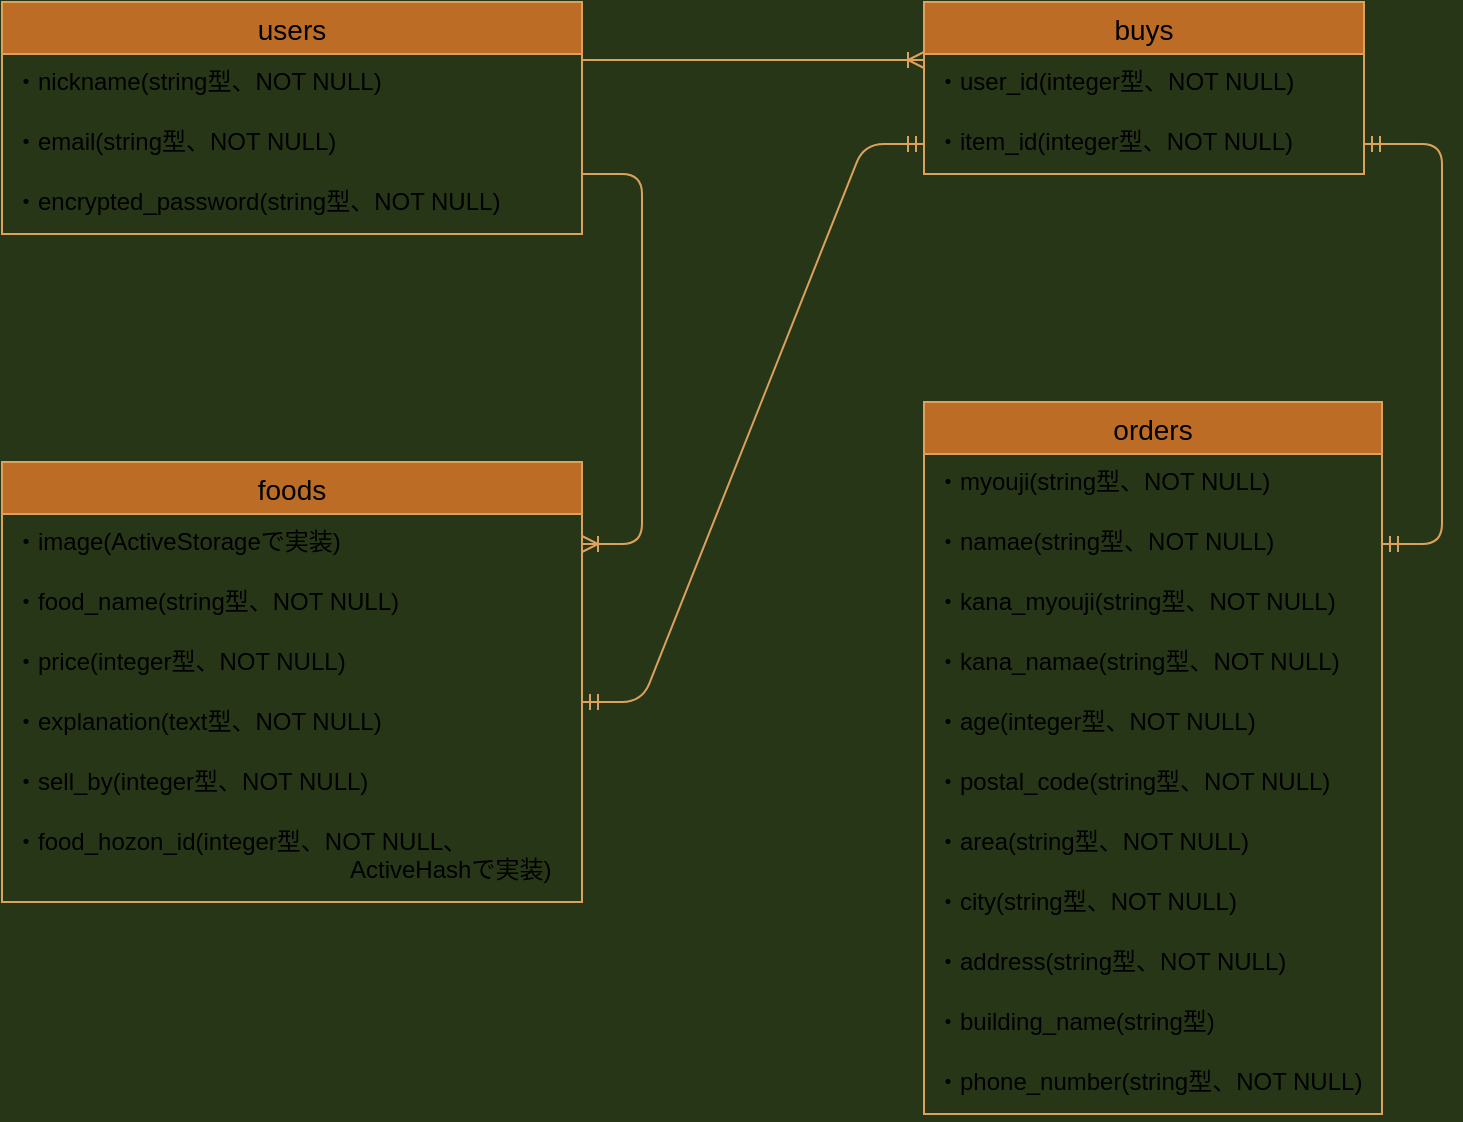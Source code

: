 <mxfile>
    <diagram id="HJkAMPZLy9hm1Synig9C" name="ページ1">
        <mxGraphModel dx="728" dy="576" grid="1" gridSize="10" guides="1" tooltips="1" connect="1" arrows="1" fold="1" page="1" pageScale="1" pageWidth="827" pageHeight="1169" background="#283618" math="0" shadow="0">
            <root>
                <mxCell id="0"/>
                <mxCell id="1" parent="0"/>
                <mxCell id="6" value="users" style="swimlane;fontStyle=0;childLayout=stackLayout;horizontal=1;startSize=26;horizontalStack=0;resizeParent=1;resizeParentMax=0;resizeLast=0;collapsible=1;marginBottom=0;align=center;fontSize=14;rounded=0;sketch=0;strokeColor=#DDA15E;fillColor=#BC6C25;" parent="1" vertex="1">
                    <mxGeometry x="20" y="40" width="290" height="116" as="geometry"/>
                </mxCell>
                <mxCell id="8" value="・nickname(string型、NOT NULL)" style="text;strokeColor=none;fillColor=none;spacingLeft=4;spacingRight=4;overflow=hidden;rotatable=0;points=[[0,0.5],[1,0.5]];portConstraint=eastwest;fontSize=12;" parent="6" vertex="1">
                    <mxGeometry y="26" width="290" height="30" as="geometry"/>
                </mxCell>
                <mxCell id="9" value="・email(string型、NOT NULL)" style="text;strokeColor=none;fillColor=none;spacingLeft=4;spacingRight=4;overflow=hidden;rotatable=0;points=[[0,0.5],[1,0.5]];portConstraint=eastwest;fontSize=12;" parent="6" vertex="1">
                    <mxGeometry y="56" width="290" height="30" as="geometry"/>
                </mxCell>
                <mxCell id="10" value="・encrypted_password(string型、NOT NULL)" style="text;strokeColor=none;fillColor=none;spacingLeft=4;spacingRight=4;overflow=hidden;rotatable=0;points=[[0,0.5],[1,0.5]];portConstraint=eastwest;fontSize=12;" parent="6" vertex="1">
                    <mxGeometry y="86" width="290" height="30" as="geometry"/>
                </mxCell>
                <mxCell id="13" value="buys" style="swimlane;fontStyle=0;childLayout=stackLayout;horizontal=1;startSize=26;horizontalStack=0;resizeParent=1;resizeParentMax=0;resizeLast=0;collapsible=1;marginBottom=0;align=center;fontSize=14;rounded=0;sketch=0;strokeColor=#DDA15E;fillColor=#BC6C25;" parent="1" vertex="1">
                    <mxGeometry x="481" y="40" width="220" height="86" as="geometry"/>
                </mxCell>
                <mxCell id="15" value="・user_id(integer型、NOT NULL)" style="text;strokeColor=none;fillColor=none;spacingLeft=4;spacingRight=4;overflow=hidden;rotatable=0;points=[[0,0.5],[1,0.5]];portConstraint=eastwest;fontSize=12;" parent="13" vertex="1">
                    <mxGeometry y="26" width="220" height="30" as="geometry"/>
                </mxCell>
                <mxCell id="16" value="・item_id(integer型、NOT NULL)" style="text;strokeColor=none;fillColor=none;spacingLeft=4;spacingRight=4;overflow=hidden;rotatable=0;points=[[0,0.5],[1,0.5]];portConstraint=eastwest;fontSize=12;" parent="13" vertex="1">
                    <mxGeometry y="56" width="220" height="30" as="geometry"/>
                </mxCell>
                <mxCell id="17" value="foods" style="swimlane;fontStyle=0;childLayout=stackLayout;horizontal=1;startSize=26;horizontalStack=0;resizeParent=1;resizeParentMax=0;resizeLast=0;collapsible=1;marginBottom=0;align=center;fontSize=14;rounded=0;sketch=0;strokeColor=#DDA15E;fillColor=#BC6C25;" parent="1" vertex="1">
                    <mxGeometry x="20" y="270" width="290" height="220" as="geometry"/>
                </mxCell>
                <mxCell id="19" value="・image(ActiveStorageで実装)" style="text;strokeColor=none;fillColor=none;spacingLeft=4;spacingRight=4;overflow=hidden;rotatable=0;points=[[0,0.5],[1,0.5]];portConstraint=eastwest;fontSize=12;" parent="17" vertex="1">
                    <mxGeometry y="26" width="290" height="30" as="geometry"/>
                </mxCell>
                <mxCell id="20" value="・food_name(string型、NOT NULL)" style="text;strokeColor=none;fillColor=none;spacingLeft=4;spacingRight=4;overflow=hidden;rotatable=0;points=[[0,0.5],[1,0.5]];portConstraint=eastwest;fontSize=12;" parent="17" vertex="1">
                    <mxGeometry y="56" width="290" height="30" as="geometry"/>
                </mxCell>
                <mxCell id="21" value="・price(integer型、NOT NULL)" style="text;strokeColor=none;fillColor=none;spacingLeft=4;spacingRight=4;overflow=hidden;rotatable=0;points=[[0,0.5],[1,0.5]];portConstraint=eastwest;fontSize=12;" parent="17" vertex="1">
                    <mxGeometry y="86" width="290" height="30" as="geometry"/>
                </mxCell>
                <mxCell id="22" value="・explanation(text型、NOT NULL)" style="text;strokeColor=none;fillColor=none;spacingLeft=4;spacingRight=4;overflow=hidden;rotatable=0;points=[[0,0.5],[1,0.5]];portConstraint=eastwest;fontSize=12;" parent="17" vertex="1">
                    <mxGeometry y="116" width="290" height="30" as="geometry"/>
                </mxCell>
                <mxCell id="23" value="・sell_by(integer型、NOT NULL)" style="text;strokeColor=none;fillColor=none;spacingLeft=4;spacingRight=4;overflow=hidden;rotatable=0;points=[[0,0.5],[1,0.5]];portConstraint=eastwest;fontSize=12;" parent="17" vertex="1">
                    <mxGeometry y="146" width="290" height="30" as="geometry"/>
                </mxCell>
                <mxCell id="24" value="・food_hozon_id(integer型、NOT NULL、&#10;　　　　　　　　　　　　　　ActiveHashで実装)" style="text;strokeColor=none;fillColor=none;spacingLeft=4;spacingRight=4;overflow=hidden;rotatable=0;points=[[0,0.5],[1,0.5]];portConstraint=eastwest;fontSize=12;" parent="17" vertex="1">
                    <mxGeometry y="176" width="290" height="44" as="geometry"/>
                </mxCell>
                <mxCell id="26" style="edgeStyle=orthogonalEdgeStyle;curved=0;rounded=1;sketch=0;orthogonalLoop=1;jettySize=auto;html=1;exitX=1;exitY=0.5;exitDx=0;exitDy=0;strokeColor=#DDA15E;fillColor=#BC6C25;fontColor=#FEFAE0;" parent="17" source="21" target="21" edge="1">
                    <mxGeometry relative="1" as="geometry"/>
                </mxCell>
                <mxCell id="25" value="" style="edgeStyle=entityRelationEdgeStyle;fontSize=12;html=1;endArrow=ERoneToMany;strokeColor=#DDA15E;fillColor=#BC6C25;exitX=1;exitY=0.25;exitDx=0;exitDy=0;entryX=0;entryY=0.1;entryDx=0;entryDy=0;entryPerimeter=0;" parent="1" source="6" target="15" edge="1">
                    <mxGeometry width="100" height="100" relative="1" as="geometry">
                        <mxPoint x="360" y="350" as="sourcePoint"/>
                        <mxPoint x="470" y="160" as="targetPoint"/>
                    </mxGeometry>
                </mxCell>
                <mxCell id="27" value="" style="edgeStyle=entityRelationEdgeStyle;fontSize=12;html=1;endArrow=ERoneToMany;strokeColor=#DDA15E;fillColor=#BC6C25;entryX=1;entryY=0.5;entryDx=0;entryDy=0;" parent="1" target="19" edge="1">
                    <mxGeometry width="100" height="100" relative="1" as="geometry">
                        <mxPoint x="310" y="126" as="sourcePoint"/>
                        <mxPoint x="390" y="306" as="targetPoint"/>
                    </mxGeometry>
                </mxCell>
                <mxCell id="28" value="" style="edgeStyle=entityRelationEdgeStyle;fontSize=12;html=1;endArrow=ERmandOne;startArrow=ERmandOne;strokeColor=#DDA15E;fillColor=#BC6C25;entryX=0;entryY=0.5;entryDx=0;entryDy=0;" parent="1" target="16" edge="1">
                    <mxGeometry width="100" height="100" relative="1" as="geometry">
                        <mxPoint x="310" y="390" as="sourcePoint"/>
                        <mxPoint x="470" y="110" as="targetPoint"/>
                    </mxGeometry>
                </mxCell>
                <mxCell id="30" value="orders" style="swimlane;fontStyle=0;childLayout=stackLayout;horizontal=1;startSize=26;horizontalStack=0;resizeParent=1;resizeParentMax=0;resizeLast=0;collapsible=1;marginBottom=0;align=center;fontSize=14;rounded=0;sketch=0;strokeColor=#DDA15E;fillColor=#BC6C25;" parent="1" vertex="1">
                    <mxGeometry x="481" y="240" width="229" height="356" as="geometry"/>
                </mxCell>
                <mxCell id="31" value="・myouji(string型、NOT NULL)" style="text;strokeColor=none;fillColor=none;spacingLeft=4;spacingRight=4;overflow=hidden;rotatable=0;points=[[0,0.5],[1,0.5]];portConstraint=eastwest;fontSize=12;" parent="30" vertex="1">
                    <mxGeometry y="26" width="229" height="30" as="geometry"/>
                </mxCell>
                <mxCell id="32" value="・namae(string型、NOT NULL)" style="text;strokeColor=none;fillColor=none;spacingLeft=4;spacingRight=4;overflow=hidden;rotatable=0;points=[[0,0.5],[1,0.5]];portConstraint=eastwest;fontSize=12;" parent="30" vertex="1">
                    <mxGeometry y="56" width="229" height="30" as="geometry"/>
                </mxCell>
                <mxCell id="33" value="・kana_myouji(string型、NOT NULL)&#10;&#10;" style="text;strokeColor=none;fillColor=none;spacingLeft=4;spacingRight=4;overflow=hidden;rotatable=0;points=[[0,0.5],[1,0.5]];portConstraint=eastwest;fontSize=12;" parent="30" vertex="1">
                    <mxGeometry y="86" width="229" height="30" as="geometry"/>
                </mxCell>
                <mxCell id="35" value="・kana_namae(string型、NOT NULL)&#10;&#10;" style="text;strokeColor=none;fillColor=none;spacingLeft=4;spacingRight=4;overflow=hidden;rotatable=0;points=[[0,0.5],[1,0.5]];portConstraint=eastwest;fontSize=12;" parent="30" vertex="1">
                    <mxGeometry y="116" width="229" height="30" as="geometry"/>
                </mxCell>
                <mxCell id="34" value="・age(integer型、NOT NULL)&#10;&#10;" style="text;strokeColor=none;fillColor=none;spacingLeft=4;spacingRight=4;overflow=hidden;rotatable=0;points=[[0,0.5],[1,0.5]];portConstraint=eastwest;fontSize=12;" parent="30" vertex="1">
                    <mxGeometry y="146" width="229" height="30" as="geometry"/>
                </mxCell>
                <mxCell id="42" value="・postal_code(string型、NOT NULL)" style="text;strokeColor=none;fillColor=none;spacingLeft=4;spacingRight=4;overflow=hidden;rotatable=0;points=[[0,0.5],[1,0.5]];portConstraint=eastwest;fontSize=12;" parent="30" vertex="1">
                    <mxGeometry y="176" width="229" height="30" as="geometry"/>
                </mxCell>
                <mxCell id="44" value="・area(string型、NOT NULL)&#10;" style="text;strokeColor=none;fillColor=none;spacingLeft=4;spacingRight=4;overflow=hidden;rotatable=0;points=[[0,0.5],[1,0.5]];portConstraint=eastwest;fontSize=12;" parent="30" vertex="1">
                    <mxGeometry y="206" width="229" height="30" as="geometry"/>
                </mxCell>
                <mxCell id="45" value="・city(string型、NOT NULL)&#10;&#10;" style="text;strokeColor=none;fillColor=none;spacingLeft=4;spacingRight=4;overflow=hidden;rotatable=0;points=[[0,0.5],[1,0.5]];portConstraint=eastwest;fontSize=12;" parent="30" vertex="1">
                    <mxGeometry y="236" width="229" height="30" as="geometry"/>
                </mxCell>
                <mxCell id="46" value="・address(string型、NOT NULL)&#10;&#10;" style="text;strokeColor=none;fillColor=none;spacingLeft=4;spacingRight=4;overflow=hidden;rotatable=0;points=[[0,0.5],[1,0.5]];portConstraint=eastwest;fontSize=12;" parent="30" vertex="1">
                    <mxGeometry y="266" width="229" height="30" as="geometry"/>
                </mxCell>
                <mxCell id="47" value="・building_name(string型)&#10;&#10;" style="text;strokeColor=none;fillColor=none;spacingLeft=4;spacingRight=4;overflow=hidden;rotatable=0;points=[[0,0.5],[1,0.5]];portConstraint=eastwest;fontSize=12;" parent="30" vertex="1">
                    <mxGeometry y="296" width="229" height="30" as="geometry"/>
                </mxCell>
                <mxCell id="48" value="・phone_number(string型、NOT NULL)&#10;" style="text;strokeColor=none;fillColor=none;spacingLeft=4;spacingRight=4;overflow=hidden;rotatable=0;points=[[0,0.5],[1,0.5]];portConstraint=eastwest;fontSize=12;" parent="30" vertex="1">
                    <mxGeometry y="326" width="229" height="30" as="geometry"/>
                </mxCell>
                <mxCell id="49" style="edgeStyle=orthogonalEdgeStyle;curved=0;rounded=1;sketch=0;orthogonalLoop=1;jettySize=auto;html=1;exitX=1;exitY=0.5;exitDx=0;exitDy=0;strokeColor=#DDA15E;fillColor=#BC6C25;fontColor=#FEFAE0;" parent="30" source="34" target="34" edge="1">
                    <mxGeometry relative="1" as="geometry"/>
                </mxCell>
                <mxCell id="50" value="" style="edgeStyle=entityRelationEdgeStyle;fontSize=12;html=1;endArrow=ERmandOne;startArrow=ERmandOne;strokeColor=#DDA15E;fillColor=#BC6C25;entryX=1;entryY=0.5;entryDx=0;entryDy=0;" parent="1" source="32" target="16" edge="1">
                    <mxGeometry width="100" height="100" relative="1" as="geometry">
                        <mxPoint x="740" y="250" as="sourcePoint"/>
                        <mxPoint x="330" y="270" as="targetPoint"/>
                    </mxGeometry>
                </mxCell>
            </root>
        </mxGraphModel>
    </diagram>
</mxfile>